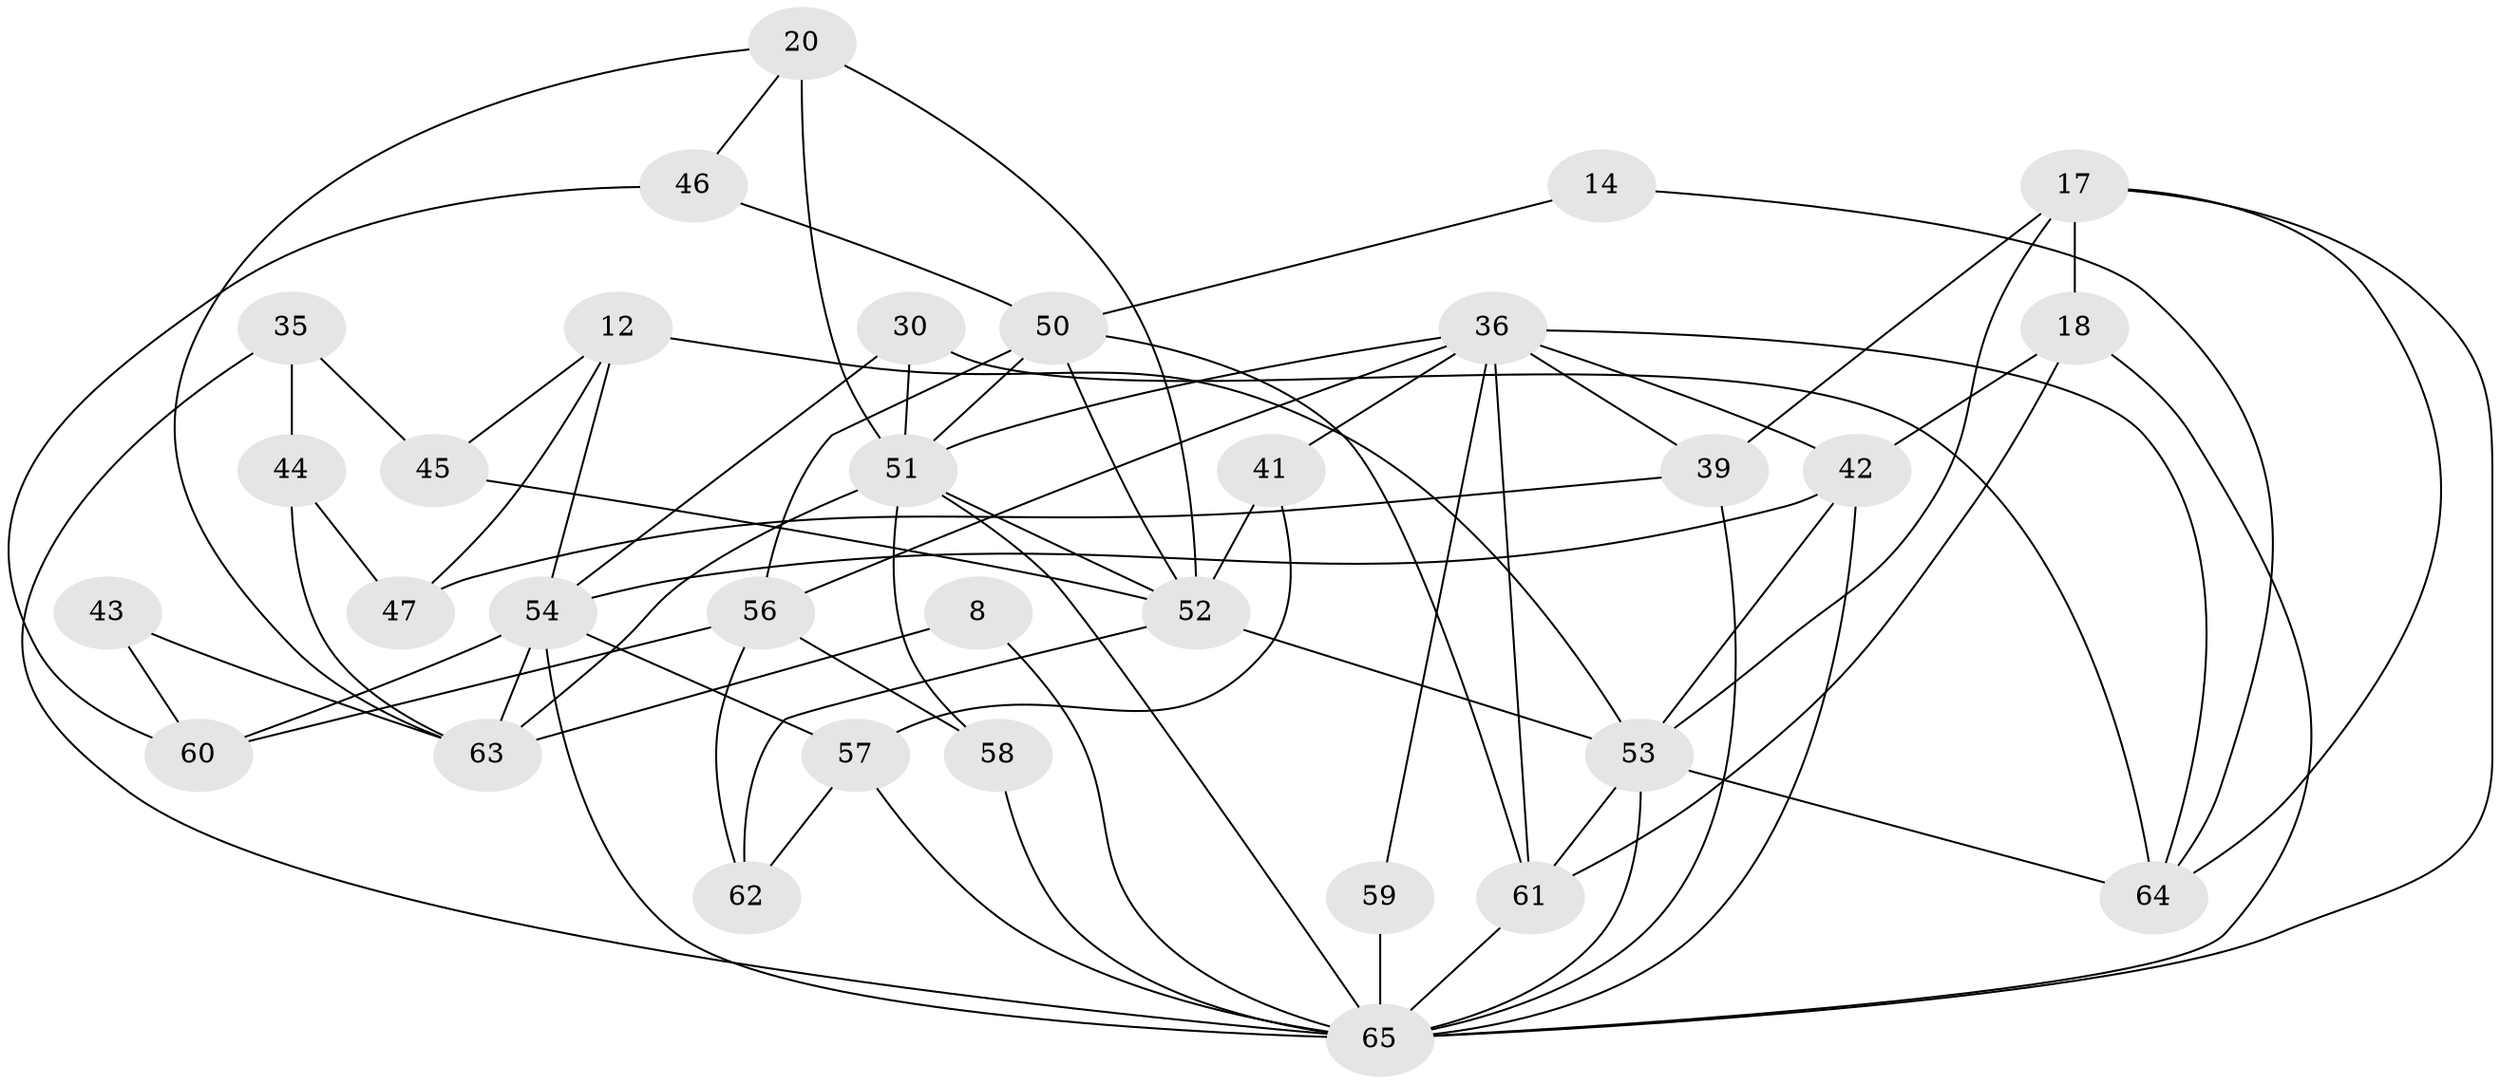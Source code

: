// original degree distribution, {3: 0.2153846153846154, 4: 0.3076923076923077, 5: 0.15384615384615385, 2: 0.16923076923076924, 6: 0.1076923076923077, 9: 0.015384615384615385, 7: 0.015384615384615385, 8: 0.015384615384615385}
// Generated by graph-tools (version 1.1) at 2025/50/03/09/25 04:50:58]
// undirected, 32 vertices, 73 edges
graph export_dot {
graph [start="1"]
  node [color=gray90,style=filled];
  8;
  12 [super="+9"];
  14;
  17 [super="+15"];
  18;
  20;
  30 [super="+28"];
  35;
  36 [super="+25"];
  39;
  41 [super="+29"];
  42 [super="+23"];
  43;
  44 [super="+27"];
  45;
  46;
  47;
  50 [super="+1+38"];
  51 [super="+34+24+48"];
  52 [super="+3+4"];
  53 [super="+22"];
  54 [super="+10+49"];
  56 [super="+55"];
  57;
  58 [super="+19+33"];
  59;
  60 [super="+40"];
  61 [super="+37"];
  62 [super="+31"];
  63 [super="+21"];
  64;
  65 [super="+11+32"];
  8 -- 65;
  8 -- 63;
  12 -- 53;
  12 -- 54 [weight=2];
  12 -- 47;
  12 -- 45;
  14 -- 64;
  14 -- 50;
  17 -- 39 [weight=2];
  17 -- 18 [weight=2];
  17 -- 64;
  17 -- 53;
  17 -- 65 [weight=2];
  18 -- 42 [weight=2];
  18 -- 65;
  18 -- 61;
  20 -- 52 [weight=2];
  20 -- 46;
  20 -- 63;
  20 -- 51;
  30 -- 64 [weight=2];
  30 -- 51 [weight=2];
  30 -- 54;
  35 -- 44 [weight=2];
  35 -- 45;
  35 -- 65;
  36 -- 39 [weight=2];
  36 -- 56;
  36 -- 64;
  36 -- 61;
  36 -- 59;
  36 -- 42;
  36 -- 41;
  36 -- 51 [weight=2];
  39 -- 47;
  39 -- 65;
  41 -- 52;
  41 -- 57;
  42 -- 53;
  42 -- 54;
  42 -- 65;
  43 -- 63 [weight=2];
  43 -- 60;
  44 -- 63 [weight=2];
  44 -- 47;
  45 -- 52;
  46 -- 50 [weight=2];
  46 -- 60;
  50 -- 56;
  50 -- 52 [weight=2];
  50 -- 51;
  50 -- 61;
  51 -- 58 [weight=2];
  51 -- 65;
  51 -- 52;
  51 -- 63;
  52 -- 62 [weight=2];
  52 -- 53;
  53 -- 61;
  53 -- 64;
  53 -- 65;
  54 -- 63 [weight=4];
  54 -- 65;
  54 -- 60;
  54 -- 57 [weight=2];
  56 -- 62;
  56 -- 60;
  56 -- 58;
  57 -- 62;
  57 -- 65;
  58 -- 65 [weight=2];
  59 -- 65;
  61 -- 65;
}
